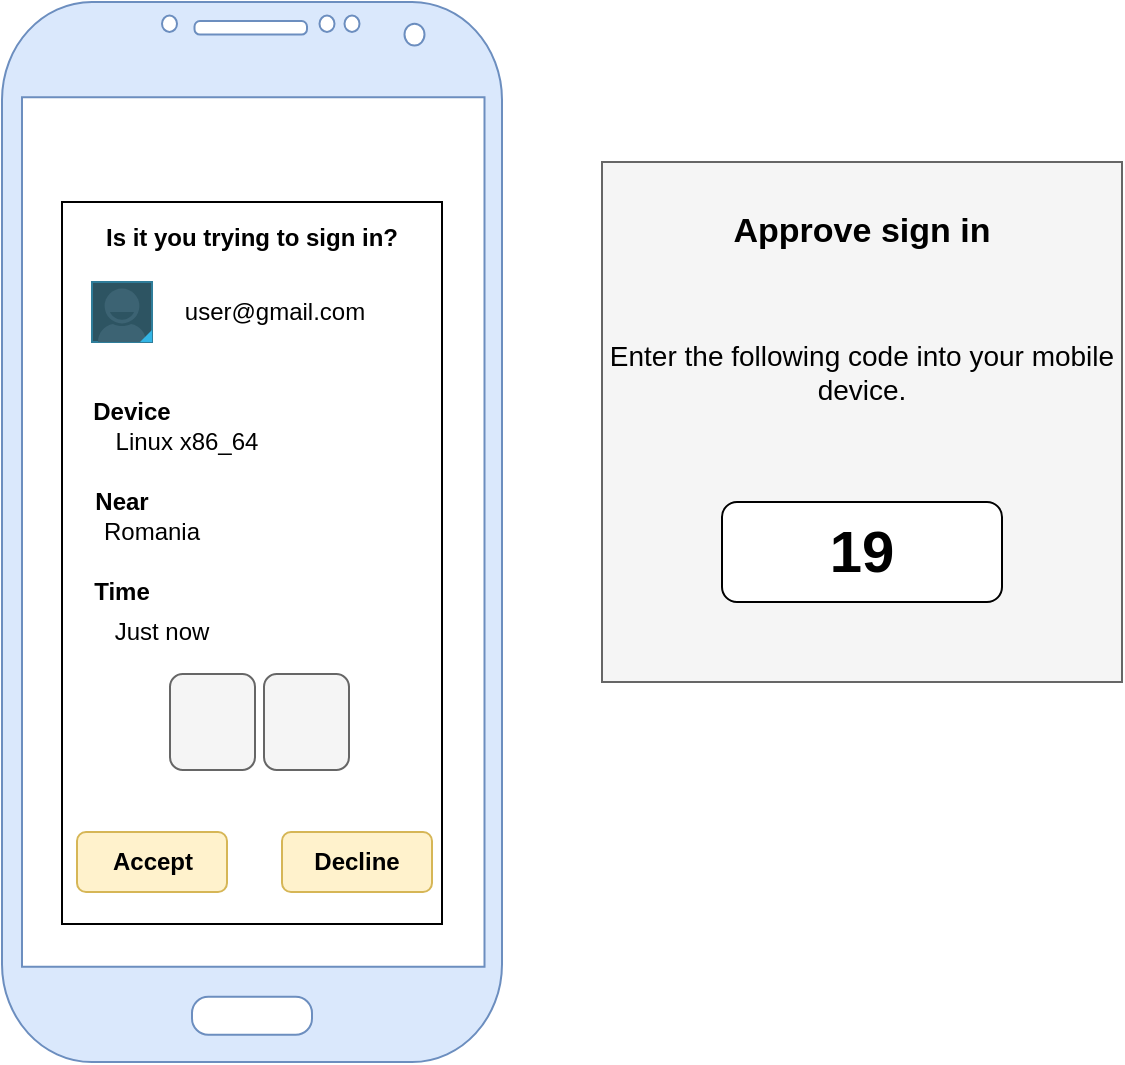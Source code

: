 <mxfile version="23.1.6" type="device">
  <diagram name="Page-1" id="Mjv3tSkoethtoWwlLNUa">
    <mxGraphModel dx="2344" dy="1234" grid="0" gridSize="10" guides="1" tooltips="1" connect="1" arrows="1" fold="1" page="1" pageScale="1" pageWidth="1700" pageHeight="1100" math="0" shadow="0">
      <root>
        <mxCell id="0" />
        <mxCell id="1" parent="0" />
        <mxCell id="1XwujUPYEwEKhXTdQUbc-1" value="" style="whiteSpace=wrap;html=1;aspect=fixed;fillColor=#f5f5f5;strokeColor=#666666;fontColor=#333333;" parent="1" vertex="1">
          <mxGeometry x="590" y="210" width="260" height="260" as="geometry" />
        </mxCell>
        <mxCell id="1XwujUPYEwEKhXTdQUbc-2" value="" style="verticalLabelPosition=bottom;verticalAlign=top;html=1;shadow=0;dashed=0;strokeWidth=1;shape=mxgraph.android.phone2;strokeColor=#6c8ebf;fillColor=#dae8fc;" parent="1" vertex="1">
          <mxGeometry x="290" y="130" width="250" height="530" as="geometry" />
        </mxCell>
        <mxCell id="1XwujUPYEwEKhXTdQUbc-3" value="" style="rounded=0;whiteSpace=wrap;html=1;" parent="1" vertex="1">
          <mxGeometry x="320" y="230" width="190" height="361" as="geometry" />
        </mxCell>
        <mxCell id="1XwujUPYEwEKhXTdQUbc-7" value="" style="verticalLabelPosition=bottom;verticalAlign=top;html=1;shadow=0;dashed=0;strokeWidth=1;shape=mxgraph.android.contact_badge_focused;sketch=0;" parent="1" vertex="1">
          <mxGeometry x="335" y="270" width="30" height="30" as="geometry" />
        </mxCell>
        <mxCell id="1XwujUPYEwEKhXTdQUbc-9" value="&lt;b&gt;Is it you trying to sign in?&lt;/b&gt;&lt;div&gt;&lt;br&gt;&lt;/div&gt;" style="text;html=1;align=center;verticalAlign=middle;whiteSpace=wrap;rounded=0;" parent="1" vertex="1">
          <mxGeometry x="335" y="240" width="160" height="30" as="geometry" />
        </mxCell>
        <mxCell id="1XwujUPYEwEKhXTdQUbc-14" value="user@gmail.com" style="text;html=1;align=center;verticalAlign=middle;whiteSpace=wrap;rounded=0;" parent="1" vertex="1">
          <mxGeometry x="374" y="275" width="105" height="20" as="geometry" />
        </mxCell>
        <mxCell id="1XwujUPYEwEKhXTdQUbc-15" value="&lt;b&gt;Device&lt;/b&gt;" style="text;html=1;align=center;verticalAlign=middle;whiteSpace=wrap;rounded=0;" parent="1" vertex="1">
          <mxGeometry x="325" y="320" width="60" height="30" as="geometry" />
        </mxCell>
        <mxCell id="1XwujUPYEwEKhXTdQUbc-16" value="Linux x86_64" style="text;html=1;align=center;verticalAlign=middle;whiteSpace=wrap;rounded=0;" parent="1" vertex="1">
          <mxGeometry x="335" y="335" width="95" height="30" as="geometry" />
        </mxCell>
        <mxCell id="1XwujUPYEwEKhXTdQUbc-17" value="&lt;b&gt;Near&lt;/b&gt;" style="text;html=1;align=center;verticalAlign=middle;whiteSpace=wrap;rounded=0;" parent="1" vertex="1">
          <mxGeometry x="320" y="365" width="60" height="30" as="geometry" />
        </mxCell>
        <mxCell id="1XwujUPYEwEKhXTdQUbc-18" value="Romania" style="text;html=1;align=center;verticalAlign=middle;whiteSpace=wrap;rounded=0;" parent="1" vertex="1">
          <mxGeometry x="335" y="380" width="60" height="30" as="geometry" />
        </mxCell>
        <mxCell id="1XwujUPYEwEKhXTdQUbc-19" value="&lt;b&gt;Time&lt;/b&gt;" style="text;html=1;align=center;verticalAlign=middle;whiteSpace=wrap;rounded=0;" parent="1" vertex="1">
          <mxGeometry x="320" y="410" width="60" height="30" as="geometry" />
        </mxCell>
        <mxCell id="1XwujUPYEwEKhXTdQUbc-20" value="Just now" style="text;html=1;align=center;verticalAlign=middle;whiteSpace=wrap;rounded=0;" parent="1" vertex="1">
          <mxGeometry x="340" y="430" width="60" height="30" as="geometry" />
        </mxCell>
        <mxCell id="1XwujUPYEwEKhXTdQUbc-21" value="&lt;b&gt;Accept&lt;/b&gt;" style="rounded=1;whiteSpace=wrap;html=1;fillColor=#fff2cc;strokeColor=#d6b656;" parent="1" vertex="1">
          <mxGeometry x="327.5" y="545" width="75" height="30" as="geometry" />
        </mxCell>
        <mxCell id="1XwujUPYEwEKhXTdQUbc-22" value="&lt;b&gt;Decline&lt;/b&gt;" style="rounded=1;whiteSpace=wrap;html=1;fillColor=#fff2cc;strokeColor=#d6b656;" parent="1" vertex="1">
          <mxGeometry x="430" y="545" width="75" height="30" as="geometry" />
        </mxCell>
        <mxCell id="1XwujUPYEwEKhXTdQUbc-23" value="&lt;b&gt;&lt;font style=&quot;font-size: 17px;&quot;&gt;Approve sign in&lt;/font&gt;&lt;/b&gt;" style="text;html=1;align=center;verticalAlign=middle;whiteSpace=wrap;rounded=0;" parent="1" vertex="1">
          <mxGeometry x="650" y="230" width="140" height="30" as="geometry" />
        </mxCell>
        <mxCell id="1XwujUPYEwEKhXTdQUbc-24" value="&lt;font style=&quot;font-size: 14px;&quot;&gt;Enter the following code into your mobile device.&lt;/font&gt;" style="text;html=1;align=center;verticalAlign=middle;whiteSpace=wrap;rounded=0;" parent="1" vertex="1">
          <mxGeometry x="590" y="300" width="260" height="30" as="geometry" />
        </mxCell>
        <mxCell id="1XwujUPYEwEKhXTdQUbc-26" value="&lt;span style=&quot;font-size: 29px;&quot;&gt;&lt;b&gt;19&lt;/b&gt;&lt;/span&gt;" style="rounded=1;whiteSpace=wrap;html=1;" parent="1" vertex="1">
          <mxGeometry x="650" y="380" width="140" height="50" as="geometry" />
        </mxCell>
        <mxCell id="1XwujUPYEwEKhXTdQUbc-27" value="" style="rounded=1;whiteSpace=wrap;html=1;fillColor=#f5f5f5;fontColor=#333333;strokeColor=#666666;" parent="1" vertex="1">
          <mxGeometry x="374" y="466" width="42.5" height="48" as="geometry" />
        </mxCell>
        <mxCell id="1XwujUPYEwEKhXTdQUbc-28" value="" style="rounded=1;whiteSpace=wrap;html=1;fillColor=#f5f5f5;fontColor=#333333;strokeColor=#666666;" parent="1" vertex="1">
          <mxGeometry x="421" y="466" width="42.5" height="48" as="geometry" />
        </mxCell>
      </root>
    </mxGraphModel>
  </diagram>
</mxfile>
